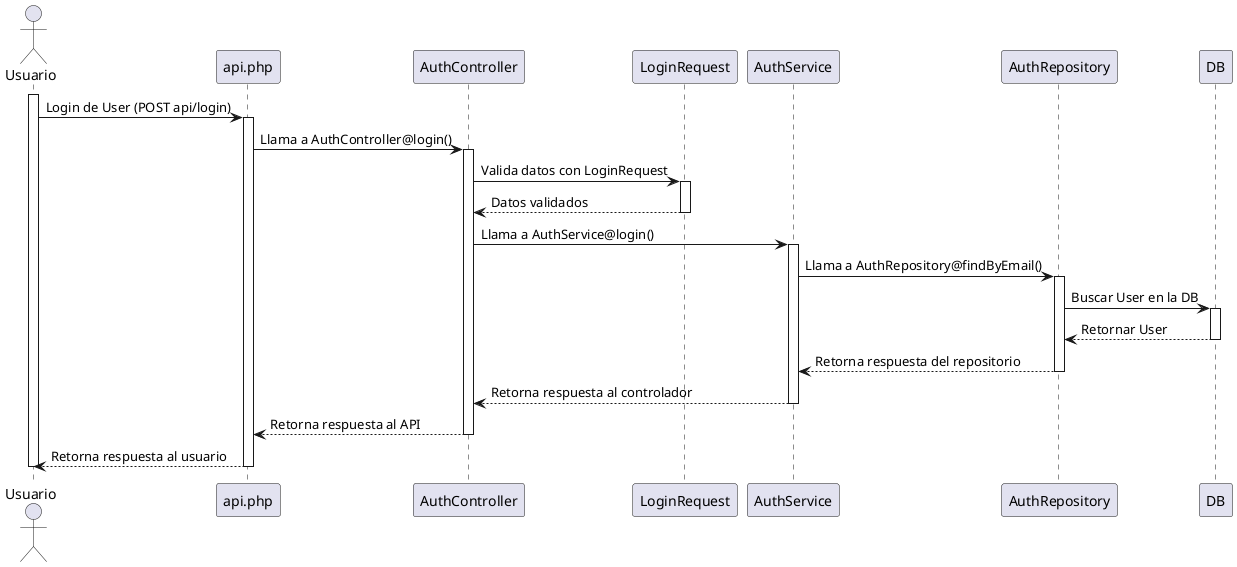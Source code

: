 @startuml
actor Usuario
participant "api.php" as Api
participant "AuthController" as Controller
participant "LoginRequest" as Request
participant "AuthService" as Service
participant "AuthRepository" as Repository
participant "DB" as DB

activate Usuario
Usuario -> Api: Login de User (POST api/login)
activate Api
Api -> Controller: Llama a AuthController@login()
activate Controller
Controller -> Request: Valida datos con LoginRequest
activate Request
Request --> Controller: Datos validados
deactivate Request
Controller -> Service: Llama a AuthService@login()
activate Service
Service -> Repository: Llama a AuthRepository@findByEmail()
activate Repository
Repository -> DB: Buscar User en la DB
activate DB
DB --> Repository: Retornar User
deactivate DB
Repository --> Service: Retorna respuesta del repositorio
deactivate Repository
Service --> Controller: Retorna respuesta al controlador
deactivate Service
Controller --> Api: Retorna respuesta al API
deactivate Controller
Api --> Usuario: Retorna respuesta al usuario
deactivate Api
deactivate Usuario
@enduml
